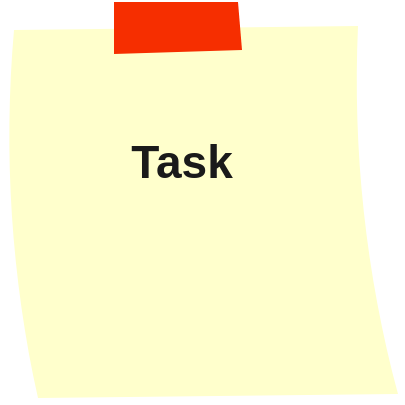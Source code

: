<mxfile version="13.1.12" type="device"><diagram id="HDKmr_JOExGnaSQVD2FG" name="Página-1"><mxGraphModel dx="976" dy="671" grid="1" gridSize="10" guides="1" tooltips="1" connect="1" arrows="1" fold="1" page="1" pageScale="1" pageWidth="827" pageHeight="1169" background="none" math="0" shadow="0"><root><mxCell id="0"/><mxCell id="1" parent="0"/><mxCell id="Z1ts1C-6d1dbgnAUsIAB-3" value="" style="strokeWidth=1;shadow=0;dashed=0;align=center;html=1;shape=mxgraph.mockup.text.stickyNote2;fontColor=#666666;mainText=;fontSize=17;whiteSpace=wrap;fillColor=#ffffcc;strokeColor=#F62E00;" vertex="1" parent="1"><mxGeometry x="60" y="70" width="200" height="200" as="geometry"/></mxCell><mxCell id="Z1ts1C-6d1dbgnAUsIAB-5" value="Task" style="text;html=1;align=center;verticalAlign=middle;whiteSpace=wrap;rounded=0;shadow=0;fontColor=#1A1A1A;fontStyle=1;fontSize=23;" vertex="1" parent="1"><mxGeometry x="130" y="140" width="40" height="20" as="geometry"/></mxCell></root></mxGraphModel></diagram></mxfile>